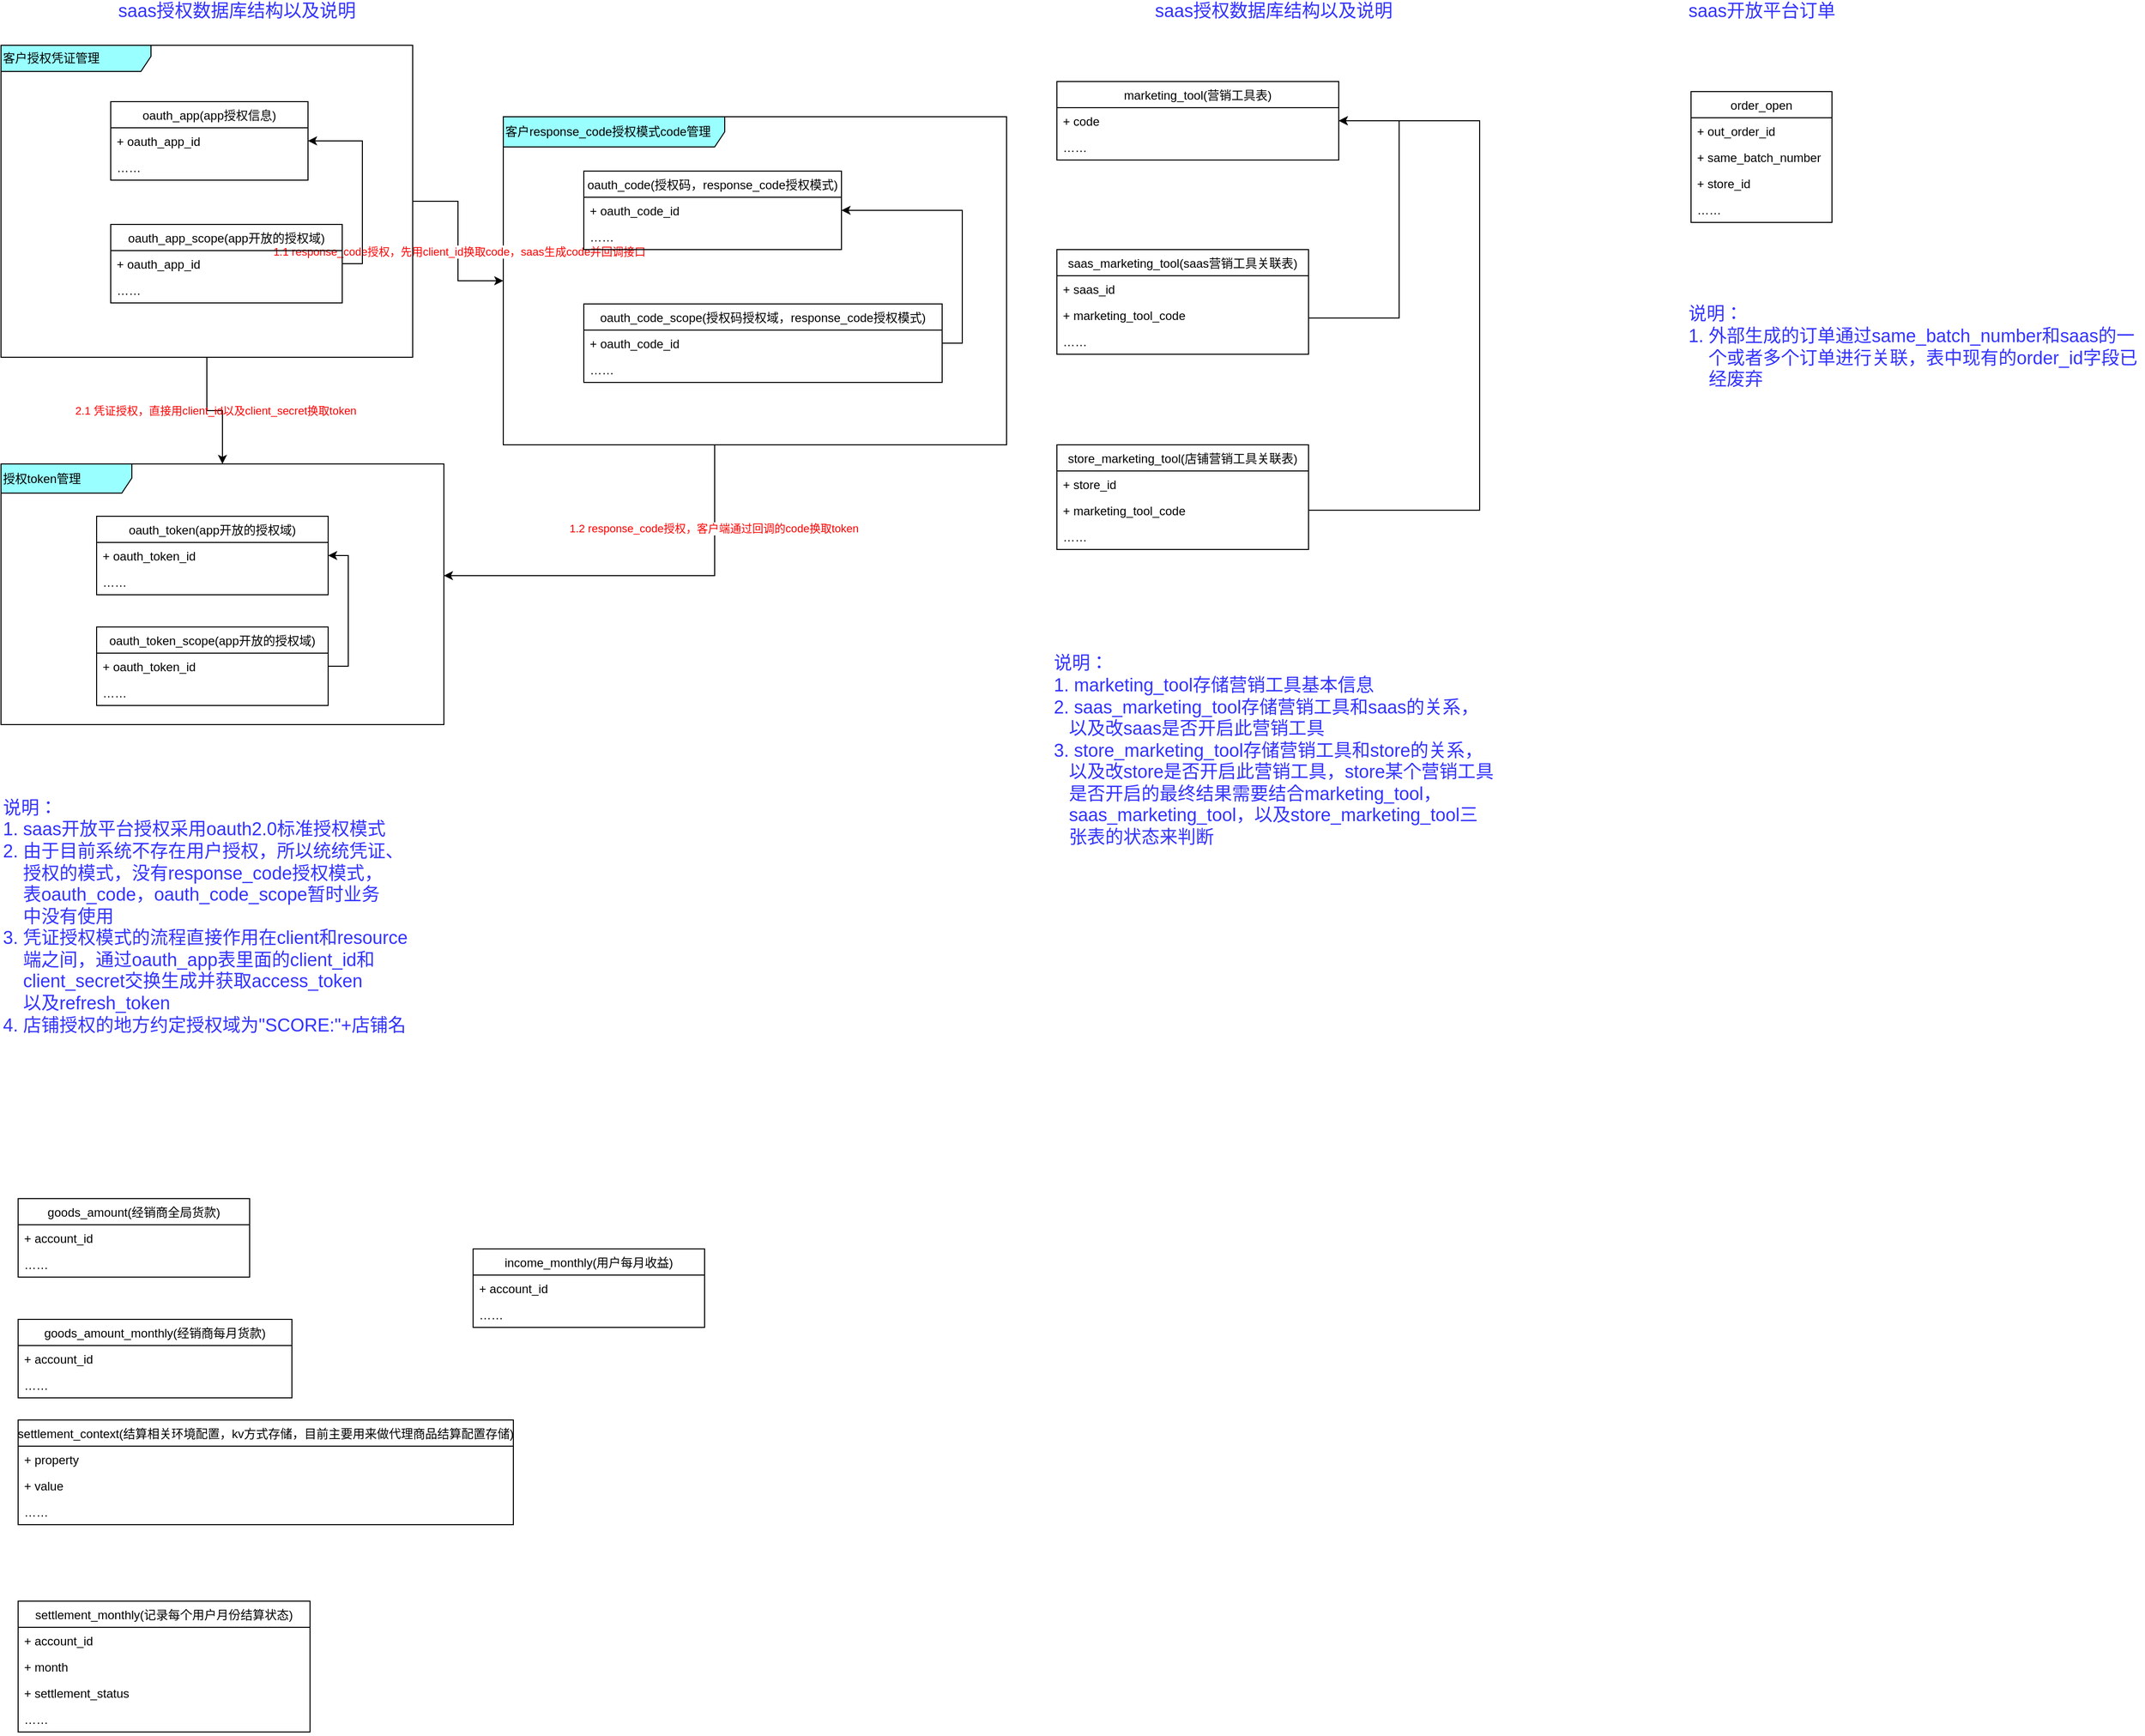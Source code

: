 <mxfile version="14.6.6" type="github">
  <diagram id="8cNXlBiLXLBAkxZQb8D8" name="Page-1">
    <mxGraphModel dx="2249" dy="802" grid="1" gridSize="10" guides="1" tooltips="1" connect="1" arrows="1" fold="1" page="1" pageScale="1" pageWidth="827" pageHeight="1169" math="0" shadow="0">
      <root>
        <mxCell id="0" />
        <mxCell id="1" parent="0" />
        <mxCell id="78lRP6di_E0o8tFX1qry-29" value="授权token管理" style="shape=umlFrame;whiteSpace=wrap;html=1;align=left;width=130;height=29;fillColor=#99FFFF;" parent="1" vertex="1">
          <mxGeometry x="-609" y="500" width="440" height="259" as="geometry" />
        </mxCell>
        <mxCell id="78lRP6di_E0o8tFX1qry-31" style="edgeStyle=orthogonalEdgeStyle;rounded=0;orthogonalLoop=1;jettySize=auto;html=1;" parent="1" source="78lRP6di_E0o8tFX1qry-28" target="78lRP6di_E0o8tFX1qry-29" edge="1">
          <mxGeometry relative="1" as="geometry">
            <Array as="points">
              <mxPoint x="100" y="611" />
            </Array>
          </mxGeometry>
        </mxCell>
        <mxCell id="78lRP6di_E0o8tFX1qry-37" value="1.2 response_code授权，客户端通过回调的code换取token" style="edgeLabel;html=1;align=center;verticalAlign=middle;resizable=0;points=[];fontColor=#FF0000;" parent="78lRP6di_E0o8tFX1qry-31" vertex="1" connectable="0">
          <mxGeometry x="-0.584" y="-1" relative="1" as="geometry">
            <mxPoint as="offset" />
          </mxGeometry>
        </mxCell>
        <mxCell id="78lRP6di_E0o8tFX1qry-28" value="客户response_code授权模式code管理" style="shape=umlFrame;whiteSpace=wrap;html=1;align=left;width=220;height=30;labelBackgroundColor=none;labelBorderColor=none;fillColor=#99FFFF;" parent="1" vertex="1">
          <mxGeometry x="-110" y="155" width="500" height="326" as="geometry" />
        </mxCell>
        <mxCell id="78lRP6di_E0o8tFX1qry-30" style="edgeStyle=orthogonalEdgeStyle;rounded=0;orthogonalLoop=1;jettySize=auto;html=1;" parent="1" source="78lRP6di_E0o8tFX1qry-27" target="78lRP6di_E0o8tFX1qry-28" edge="1">
          <mxGeometry relative="1" as="geometry">
            <Array as="points">
              <mxPoint x="-155" y="239" />
              <mxPoint x="-155" y="318" />
            </Array>
          </mxGeometry>
        </mxCell>
        <mxCell id="78lRP6di_E0o8tFX1qry-36" value="1.1&amp;nbsp;response_code授权，先用client_id换取code，saas生成code并回调接口" style="edgeLabel;html=1;align=center;verticalAlign=middle;resizable=0;points=[];fontColor=#FF0000;" parent="78lRP6di_E0o8tFX1qry-30" vertex="1" connectable="0">
          <mxGeometry x="0.124" y="1" relative="1" as="geometry">
            <mxPoint as="offset" />
          </mxGeometry>
        </mxCell>
        <mxCell id="78lRP6di_E0o8tFX1qry-32" value="2.1&amp;nbsp;凭证授权，直接用client_id以及client_secret换取token" style="edgeStyle=orthogonalEdgeStyle;rounded=0;orthogonalLoop=1;jettySize=auto;html=1;fontColor=#FF0000;labelBackgroundColor=none;" parent="1" source="78lRP6di_E0o8tFX1qry-27" target="78lRP6di_E0o8tFX1qry-29" edge="1">
          <mxGeometry relative="1" as="geometry" />
        </mxCell>
        <mxCell id="78lRP6di_E0o8tFX1qry-27" value="客户授权凭证管理" style="shape=umlFrame;whiteSpace=wrap;html=1;align=left;width=149;height=26;fillColor=#99FFFF;" parent="1" vertex="1">
          <mxGeometry x="-609" y="84" width="409" height="310" as="geometry" />
        </mxCell>
        <mxCell id="y5n3PDEYsCLpKXq8bgqE-3" value="oauth_app(app授权信息)" style="swimlane;fontStyle=0;childLayout=stackLayout;horizontal=1;startSize=26;fillColor=none;horizontalStack=0;resizeParent=1;resizeParentMax=0;resizeLast=0;collapsible=1;marginBottom=0;" parent="1" vertex="1">
          <mxGeometry x="-500" y="140" width="196" height="78" as="geometry" />
        </mxCell>
        <mxCell id="y5n3PDEYsCLpKXq8bgqE-4" value="+ oauth_app_id" style="text;strokeColor=none;fillColor=none;align=left;verticalAlign=top;spacingLeft=4;spacingRight=4;overflow=hidden;rotatable=0;points=[[0,0.5],[1,0.5]];portConstraint=eastwest;" parent="y5n3PDEYsCLpKXq8bgqE-3" vertex="1">
          <mxGeometry y="26" width="196" height="26" as="geometry" />
        </mxCell>
        <mxCell id="y5n3PDEYsCLpKXq8bgqE-7" value="……" style="text;strokeColor=none;fillColor=none;align=left;verticalAlign=top;spacingLeft=4;spacingRight=4;overflow=hidden;rotatable=0;points=[[0,0.5],[1,0.5]];portConstraint=eastwest;" parent="y5n3PDEYsCLpKXq8bgqE-3" vertex="1">
          <mxGeometry y="52" width="196" height="26" as="geometry" />
        </mxCell>
        <mxCell id="y5n3PDEYsCLpKXq8bgqE-8" value="oauth_app_scope(app开放的授权域)" style="swimlane;fontStyle=0;childLayout=stackLayout;horizontal=1;startSize=26;fillColor=none;horizontalStack=0;resizeParent=1;resizeParentMax=0;resizeLast=0;collapsible=1;marginBottom=0;" parent="1" vertex="1">
          <mxGeometry x="-500" y="262" width="230" height="78" as="geometry" />
        </mxCell>
        <mxCell id="y5n3PDEYsCLpKXq8bgqE-9" value="+ oauth_app_id" style="text;strokeColor=none;fillColor=none;align=left;verticalAlign=top;spacingLeft=4;spacingRight=4;overflow=hidden;rotatable=0;points=[[0,0.5],[1,0.5]];portConstraint=eastwest;" parent="y5n3PDEYsCLpKXq8bgqE-8" vertex="1">
          <mxGeometry y="26" width="230" height="26" as="geometry" />
        </mxCell>
        <mxCell id="y5n3PDEYsCLpKXq8bgqE-10" value="……" style="text;strokeColor=none;fillColor=none;align=left;verticalAlign=top;spacingLeft=4;spacingRight=4;overflow=hidden;rotatable=0;points=[[0,0.5],[1,0.5]];portConstraint=eastwest;" parent="y5n3PDEYsCLpKXq8bgqE-8" vertex="1">
          <mxGeometry y="52" width="230" height="26" as="geometry" />
        </mxCell>
        <mxCell id="y5n3PDEYsCLpKXq8bgqE-18" value="oauth_code(授权码，response_code授权模式)" style="swimlane;fontStyle=0;childLayout=stackLayout;horizontal=1;startSize=26;fillColor=none;horizontalStack=0;resizeParent=1;resizeParentMax=0;resizeLast=0;collapsible=1;marginBottom=0;" parent="1" vertex="1">
          <mxGeometry x="-30" y="209" width="256" height="78" as="geometry" />
        </mxCell>
        <mxCell id="y5n3PDEYsCLpKXq8bgqE-19" value="+ oauth_code_id" style="text;strokeColor=none;fillColor=none;align=left;verticalAlign=top;spacingLeft=4;spacingRight=4;overflow=hidden;rotatable=0;points=[[0,0.5],[1,0.5]];portConstraint=eastwest;" parent="y5n3PDEYsCLpKXq8bgqE-18" vertex="1">
          <mxGeometry y="26" width="256" height="26" as="geometry" />
        </mxCell>
        <mxCell id="y5n3PDEYsCLpKXq8bgqE-20" value="……" style="text;strokeColor=none;fillColor=none;align=left;verticalAlign=top;spacingLeft=4;spacingRight=4;overflow=hidden;rotatable=0;points=[[0,0.5],[1,0.5]];portConstraint=eastwest;" parent="y5n3PDEYsCLpKXq8bgqE-18" vertex="1">
          <mxGeometry y="52" width="256" height="26" as="geometry" />
        </mxCell>
        <mxCell id="y5n3PDEYsCLpKXq8bgqE-21" value="oauth_code_scope(授权码授权域，response_code授权模式)" style="swimlane;fontStyle=0;childLayout=stackLayout;horizontal=1;startSize=26;fillColor=none;horizontalStack=0;resizeParent=1;resizeParentMax=0;resizeLast=0;collapsible=1;marginBottom=0;" parent="1" vertex="1">
          <mxGeometry x="-30" y="341" width="356" height="78" as="geometry" />
        </mxCell>
        <mxCell id="y5n3PDEYsCLpKXq8bgqE-22" value="+ oauth_code_id" style="text;strokeColor=none;fillColor=none;align=left;verticalAlign=top;spacingLeft=4;spacingRight=4;overflow=hidden;rotatable=0;points=[[0,0.5],[1,0.5]];portConstraint=eastwest;" parent="y5n3PDEYsCLpKXq8bgqE-21" vertex="1">
          <mxGeometry y="26" width="356" height="26" as="geometry" />
        </mxCell>
        <mxCell id="y5n3PDEYsCLpKXq8bgqE-23" value="……" style="text;strokeColor=none;fillColor=none;align=left;verticalAlign=top;spacingLeft=4;spacingRight=4;overflow=hidden;rotatable=0;points=[[0,0.5],[1,0.5]];portConstraint=eastwest;" parent="y5n3PDEYsCLpKXq8bgqE-21" vertex="1">
          <mxGeometry y="52" width="356" height="26" as="geometry" />
        </mxCell>
        <mxCell id="y5n3PDEYsCLpKXq8bgqE-24" value="oauth_token(app开放的授权域)" style="swimlane;fontStyle=0;childLayout=stackLayout;horizontal=1;startSize=26;fillColor=none;horizontalStack=0;resizeParent=1;resizeParentMax=0;resizeLast=0;collapsible=1;marginBottom=0;" parent="1" vertex="1">
          <mxGeometry x="-514" y="552" width="230" height="78" as="geometry" />
        </mxCell>
        <mxCell id="y5n3PDEYsCLpKXq8bgqE-25" value="+ oauth_token_id" style="text;strokeColor=none;fillColor=none;align=left;verticalAlign=top;spacingLeft=4;spacingRight=4;overflow=hidden;rotatable=0;points=[[0,0.5],[1,0.5]];portConstraint=eastwest;" parent="y5n3PDEYsCLpKXq8bgqE-24" vertex="1">
          <mxGeometry y="26" width="230" height="26" as="geometry" />
        </mxCell>
        <mxCell id="y5n3PDEYsCLpKXq8bgqE-26" value="……" style="text;strokeColor=none;fillColor=none;align=left;verticalAlign=top;spacingLeft=4;spacingRight=4;overflow=hidden;rotatable=0;points=[[0,0.5],[1,0.5]];portConstraint=eastwest;" parent="y5n3PDEYsCLpKXq8bgqE-24" vertex="1">
          <mxGeometry y="52" width="230" height="26" as="geometry" />
        </mxCell>
        <mxCell id="y5n3PDEYsCLpKXq8bgqE-27" value="oauth_token_scope(app开放的授权域)" style="swimlane;fontStyle=0;childLayout=stackLayout;horizontal=1;startSize=26;fillColor=none;horizontalStack=0;resizeParent=1;resizeParentMax=0;resizeLast=0;collapsible=1;marginBottom=0;" parent="1" vertex="1">
          <mxGeometry x="-514" y="662" width="230" height="78" as="geometry" />
        </mxCell>
        <mxCell id="y5n3PDEYsCLpKXq8bgqE-28" value="+ oauth_token_id" style="text;strokeColor=none;fillColor=none;align=left;verticalAlign=top;spacingLeft=4;spacingRight=4;overflow=hidden;rotatable=0;points=[[0,0.5],[1,0.5]];portConstraint=eastwest;" parent="y5n3PDEYsCLpKXq8bgqE-27" vertex="1">
          <mxGeometry y="26" width="230" height="26" as="geometry" />
        </mxCell>
        <mxCell id="y5n3PDEYsCLpKXq8bgqE-29" value="……" style="text;strokeColor=none;fillColor=none;align=left;verticalAlign=top;spacingLeft=4;spacingRight=4;overflow=hidden;rotatable=0;points=[[0,0.5],[1,0.5]];portConstraint=eastwest;" parent="y5n3PDEYsCLpKXq8bgqE-27" vertex="1">
          <mxGeometry y="52" width="230" height="26" as="geometry" />
        </mxCell>
        <mxCell id="y5n3PDEYsCLpKXq8bgqE-30" value="&lt;font style=&quot;font-size: 18px&quot; color=&quot;#3333ff&quot;&gt;saas授权数据库结构以及说明&lt;/font&gt;" style="text;html=1;align=center;verticalAlign=middle;resizable=0;points=[];autosize=1;strokeColor=none;" parent="1" vertex="1">
          <mxGeometry x="-500" y="40" width="250" height="20" as="geometry" />
        </mxCell>
        <mxCell id="y5n3PDEYsCLpKXq8bgqE-31" style="edgeStyle=orthogonalEdgeStyle;rounded=0;orthogonalLoop=1;jettySize=auto;html=1;exitX=1;exitY=0.5;exitDx=0;exitDy=0;entryX=1;entryY=0.5;entryDx=0;entryDy=0;" parent="1" source="y5n3PDEYsCLpKXq8bgqE-9" target="y5n3PDEYsCLpKXq8bgqE-4" edge="1">
          <mxGeometry relative="1" as="geometry" />
        </mxCell>
        <mxCell id="y5n3PDEYsCLpKXq8bgqE-32" style="edgeStyle=orthogonalEdgeStyle;rounded=0;orthogonalLoop=1;jettySize=auto;html=1;exitX=1;exitY=0.5;exitDx=0;exitDy=0;entryX=1;entryY=0.5;entryDx=0;entryDy=0;" parent="1" source="y5n3PDEYsCLpKXq8bgqE-22" target="y5n3PDEYsCLpKXq8bgqE-19" edge="1">
          <mxGeometry relative="1" as="geometry" />
        </mxCell>
        <mxCell id="y5n3PDEYsCLpKXq8bgqE-33" style="edgeStyle=orthogonalEdgeStyle;rounded=0;orthogonalLoop=1;jettySize=auto;html=1;exitX=1;exitY=0.5;exitDx=0;exitDy=0;entryX=1;entryY=0.5;entryDx=0;entryDy=0;" parent="1" source="y5n3PDEYsCLpKXq8bgqE-28" target="y5n3PDEYsCLpKXq8bgqE-25" edge="1">
          <mxGeometry relative="1" as="geometry" />
        </mxCell>
        <mxCell id="y5n3PDEYsCLpKXq8bgqE-34" value="&lt;div style=&quot;&quot;&gt;&lt;span style=&quot;font-size: 18px ; color: rgb(51 , 51 , 255)&quot;&gt;说明：&lt;/span&gt;&lt;/div&gt;&lt;div style=&quot;&quot;&gt;&lt;span style=&quot;font-size: 18px ; color: rgb(51 , 51 , 255)&quot;&gt;1.&amp;nbsp;saas开放平台授权采用oauth2.0标准授权模式&lt;/span&gt;&lt;/div&gt;&lt;div style=&quot;&quot;&gt;&lt;span style=&quot;font-size: 18px ; color: rgb(51 , 51 , 255)&quot;&gt;2. 由于目前系统不存在用户授权，所以统统凭证、&lt;/span&gt;&lt;/div&gt;&lt;div style=&quot;&quot;&gt;&lt;span style=&quot;font-size: 18px ; color: rgb(51 , 51 , 255)&quot;&gt;&amp;nbsp; &amp;nbsp; 授权的模式，没有response_code授权模式，&lt;/span&gt;&lt;/div&gt;&lt;div style=&quot;&quot;&gt;&lt;span style=&quot;font-size: 18px ; color: rgb(51 , 51 , 255)&quot;&gt;&amp;nbsp; &amp;nbsp; 表oauth_code，oauth_code_scope暂时业务&lt;/span&gt;&lt;/div&gt;&lt;div style=&quot;&quot;&gt;&lt;span style=&quot;font-size: 18px ; color: rgb(51 , 51 , 255)&quot;&gt;&amp;nbsp; &amp;nbsp; 中没有使用&lt;/span&gt;&lt;/div&gt;&lt;div style=&quot;&quot;&gt;&lt;span style=&quot;font-size: 18px ; color: rgb(51 , 51 , 255)&quot;&gt;3.&amp;nbsp;凭证授权模式的流程直接作用在client和resource&lt;/span&gt;&lt;/div&gt;&lt;div style=&quot;&quot;&gt;&lt;span style=&quot;font-size: 18px ; color: rgb(51 , 51 , 255)&quot;&gt;&amp;nbsp; &amp;nbsp; 端之间，通过oauth_app表里面的client_id和&lt;/span&gt;&lt;/div&gt;&lt;div style=&quot;&quot;&gt;&lt;span style=&quot;font-size: 18px ; color: rgb(51 , 51 , 255)&quot;&gt;&amp;nbsp; &amp;nbsp; client_secret交换生成并获取access_token&lt;/span&gt;&lt;/div&gt;&lt;div style=&quot;&quot;&gt;&lt;span style=&quot;font-size: 18px ; color: rgb(51 , 51 , 255)&quot;&gt;&amp;nbsp; &amp;nbsp; 以及refresh_token&lt;/span&gt;&lt;/div&gt;&lt;div style=&quot;&quot;&gt;&lt;span style=&quot;font-size: 18px ; color: rgb(51 , 51 , 255)&quot;&gt;4.&amp;nbsp;店铺授权的地方约定授权域为&quot;SCORE:&quot;+店铺名&lt;/span&gt;&lt;/div&gt;" style="text;html=1;align=left;verticalAlign=middle;resizable=0;points=[];autosize=1;strokeColor=none;" parent="1" vertex="1">
          <mxGeometry x="-609" y="860" width="420" height="180" as="geometry" />
        </mxCell>
        <mxCell id="78lRP6di_E0o8tFX1qry-1" value="marketing_tool(营销工具表)" style="swimlane;fontStyle=0;childLayout=stackLayout;horizontal=1;startSize=26;fillColor=none;horizontalStack=0;resizeParent=1;resizeParentMax=0;resizeLast=0;collapsible=1;marginBottom=0;" parent="1" vertex="1">
          <mxGeometry x="440" y="120" width="280" height="78" as="geometry" />
        </mxCell>
        <mxCell id="78lRP6di_E0o8tFX1qry-2" value="+ code" style="text;strokeColor=none;fillColor=none;align=left;verticalAlign=top;spacingLeft=4;spacingRight=4;overflow=hidden;rotatable=0;points=[[0,0.5],[1,0.5]];portConstraint=eastwest;" parent="78lRP6di_E0o8tFX1qry-1" vertex="1">
          <mxGeometry y="26" width="280" height="26" as="geometry" />
        </mxCell>
        <mxCell id="78lRP6di_E0o8tFX1qry-13" value="……" style="text;strokeColor=none;fillColor=none;align=left;verticalAlign=top;spacingLeft=4;spacingRight=4;overflow=hidden;rotatable=0;points=[[0,0.5],[1,0.5]];portConstraint=eastwest;" parent="78lRP6di_E0o8tFX1qry-1" vertex="1">
          <mxGeometry y="52" width="280" height="26" as="geometry" />
        </mxCell>
        <mxCell id="78lRP6di_E0o8tFX1qry-5" value="saas_marketing_tool(saas营销工具关联表)" style="swimlane;fontStyle=0;childLayout=stackLayout;horizontal=1;startSize=26;fillColor=none;horizontalStack=0;resizeParent=1;resizeParentMax=0;resizeLast=0;collapsible=1;marginBottom=0;" parent="1" vertex="1">
          <mxGeometry x="440" y="287" width="250" height="104" as="geometry" />
        </mxCell>
        <mxCell id="78lRP6di_E0o8tFX1qry-6" value="+ saas_id" style="text;strokeColor=none;fillColor=none;align=left;verticalAlign=top;spacingLeft=4;spacingRight=4;overflow=hidden;rotatable=0;points=[[0,0.5],[1,0.5]];portConstraint=eastwest;" parent="78lRP6di_E0o8tFX1qry-5" vertex="1">
          <mxGeometry y="26" width="250" height="26" as="geometry" />
        </mxCell>
        <mxCell id="78lRP6di_E0o8tFX1qry-7" value="+ marketing_tool_code" style="text;strokeColor=none;fillColor=none;align=left;verticalAlign=top;spacingLeft=4;spacingRight=4;overflow=hidden;rotatable=0;points=[[0,0.5],[1,0.5]];portConstraint=eastwest;" parent="78lRP6di_E0o8tFX1qry-5" vertex="1">
          <mxGeometry y="52" width="250" height="26" as="geometry" />
        </mxCell>
        <mxCell id="78lRP6di_E0o8tFX1qry-8" value="……" style="text;strokeColor=none;fillColor=none;align=left;verticalAlign=top;spacingLeft=4;spacingRight=4;overflow=hidden;rotatable=0;points=[[0,0.5],[1,0.5]];portConstraint=eastwest;" parent="78lRP6di_E0o8tFX1qry-5" vertex="1">
          <mxGeometry y="78" width="250" height="26" as="geometry" />
        </mxCell>
        <mxCell id="78lRP6di_E0o8tFX1qry-9" value="store_marketing_tool(店铺营销工具关联表)" style="swimlane;fontStyle=0;childLayout=stackLayout;horizontal=1;startSize=26;fillColor=none;horizontalStack=0;resizeParent=1;resizeParentMax=0;resizeLast=0;collapsible=1;marginBottom=0;" parent="1" vertex="1">
          <mxGeometry x="440" y="481" width="250" height="104" as="geometry" />
        </mxCell>
        <mxCell id="78lRP6di_E0o8tFX1qry-10" value="+ store_id" style="text;strokeColor=none;fillColor=none;align=left;verticalAlign=top;spacingLeft=4;spacingRight=4;overflow=hidden;rotatable=0;points=[[0,0.5],[1,0.5]];portConstraint=eastwest;" parent="78lRP6di_E0o8tFX1qry-9" vertex="1">
          <mxGeometry y="26" width="250" height="26" as="geometry" />
        </mxCell>
        <mxCell id="78lRP6di_E0o8tFX1qry-11" value="+ marketing_tool_code" style="text;strokeColor=none;fillColor=none;align=left;verticalAlign=top;spacingLeft=4;spacingRight=4;overflow=hidden;rotatable=0;points=[[0,0.5],[1,0.5]];portConstraint=eastwest;" parent="78lRP6di_E0o8tFX1qry-9" vertex="1">
          <mxGeometry y="52" width="250" height="26" as="geometry" />
        </mxCell>
        <mxCell id="78lRP6di_E0o8tFX1qry-12" value="……" style="text;strokeColor=none;fillColor=none;align=left;verticalAlign=top;spacingLeft=4;spacingRight=4;overflow=hidden;rotatable=0;points=[[0,0.5],[1,0.5]];portConstraint=eastwest;" parent="78lRP6di_E0o8tFX1qry-9" vertex="1">
          <mxGeometry y="78" width="250" height="26" as="geometry" />
        </mxCell>
        <mxCell id="78lRP6di_E0o8tFX1qry-15" style="edgeStyle=orthogonalEdgeStyle;rounded=0;orthogonalLoop=1;jettySize=auto;html=1;exitX=1;exitY=0.5;exitDx=0;exitDy=0;entryX=1;entryY=0.5;entryDx=0;entryDy=0;" parent="1" source="78lRP6di_E0o8tFX1qry-11" target="78lRP6di_E0o8tFX1qry-2" edge="1">
          <mxGeometry relative="1" as="geometry">
            <Array as="points">
              <mxPoint x="860" y="546" />
              <mxPoint x="860" y="159" />
            </Array>
          </mxGeometry>
        </mxCell>
        <mxCell id="78lRP6di_E0o8tFX1qry-17" style="edgeStyle=orthogonalEdgeStyle;rounded=0;orthogonalLoop=1;jettySize=auto;html=1;exitX=1;exitY=0.5;exitDx=0;exitDy=0;entryX=1;entryY=0.5;entryDx=0;entryDy=0;" parent="1" source="78lRP6di_E0o8tFX1qry-7" target="78lRP6di_E0o8tFX1qry-2" edge="1">
          <mxGeometry relative="1" as="geometry">
            <Array as="points">
              <mxPoint x="780" y="355" />
              <mxPoint x="780" y="159" />
            </Array>
          </mxGeometry>
        </mxCell>
        <mxCell id="78lRP6di_E0o8tFX1qry-18" value="&lt;font style=&quot;font-size: 18px&quot; color=&quot;#3333ff&quot;&gt;saas授权数据库结构以及说明&lt;/font&gt;" style="text;html=1;align=center;verticalAlign=middle;resizable=0;points=[];autosize=1;strokeColor=none;" parent="1" vertex="1">
          <mxGeometry x="530" y="40" width="250" height="20" as="geometry" />
        </mxCell>
        <mxCell id="78lRP6di_E0o8tFX1qry-19" value="&lt;div style=&quot;text-align: left&quot;&gt;&lt;span style=&quot;font-size: 18px ; color: rgb(51 , 51 , 255)&quot;&gt;说明：&lt;/span&gt;&lt;/div&gt;&lt;div style=&quot;text-align: left&quot;&gt;&lt;span style=&quot;font-size: 18px ; color: rgb(51 , 51 , 255)&quot;&gt;1.&amp;nbsp;marketing_tool存储营销工具基本信息&lt;br&gt;2. saas_marketing_tool存储营销工具和saas的关系，&lt;br&gt;&amp;nbsp; &amp;nbsp;以及改saas是否开启此营销工具&lt;br&gt;&lt;/span&gt;&lt;span style=&quot;color: rgb(51 , 51 , 255) ; font-size: 18px&quot;&gt;3.&amp;nbsp;store_marketing_tool存储营销工具和store的关系，&lt;br&gt;&amp;nbsp; &amp;nbsp;以及改store是否开启此营销工具，store某个营销工具&lt;/span&gt;&lt;/div&gt;&lt;div style=&quot;text-align: left&quot;&gt;&lt;span style=&quot;color: rgb(51 , 51 , 255) ; font-size: 18px&quot;&gt;&amp;nbsp; &amp;nbsp;是否开启的最终结果需要结合marketing_tool，&lt;/span&gt;&lt;/div&gt;&lt;div style=&quot;text-align: left&quot;&gt;&lt;span style=&quot;color: rgb(51 , 51 , 255) ; font-size: 18px&quot;&gt;&amp;nbsp; &amp;nbsp;saas_marketing_tool，以及store_marketing_tool三&lt;/span&gt;&lt;/div&gt;&lt;div style=&quot;text-align: left&quot;&gt;&lt;span style=&quot;color: rgb(51 , 51 , 255) ; font-size: 18px&quot;&gt;&amp;nbsp; &amp;nbsp;张表的状态来判断&lt;/span&gt;&lt;br style=&quot;color: rgb(51 , 51 , 255) ; font-size: 18px&quot;&gt;&lt;/div&gt;" style="text;html=1;align=center;verticalAlign=middle;resizable=0;points=[];autosize=1;strokeColor=none;" parent="1" vertex="1">
          <mxGeometry x="430" y="710" width="450" height="150" as="geometry" />
        </mxCell>
        <mxCell id="78lRP6di_E0o8tFX1qry-20" value="&lt;font color=&quot;#3333ff&quot;&gt;&lt;span style=&quot;font-size: 18px&quot;&gt;saas开放平台订单&lt;/span&gt;&lt;/font&gt;" style="text;html=1;align=center;verticalAlign=middle;resizable=0;points=[];autosize=1;strokeColor=none;" parent="1" vertex="1">
          <mxGeometry x="1060" y="40" width="160" height="20" as="geometry" />
        </mxCell>
        <mxCell id="78lRP6di_E0o8tFX1qry-21" value="order_open" style="swimlane;fontStyle=0;childLayout=stackLayout;horizontal=1;startSize=26;fillColor=none;horizontalStack=0;resizeParent=1;resizeParentMax=0;resizeLast=0;collapsible=1;marginBottom=0;" parent="1" vertex="1">
          <mxGeometry x="1070" y="130" width="140" height="130" as="geometry" />
        </mxCell>
        <mxCell id="78lRP6di_E0o8tFX1qry-22" value="+ out_order_id" style="text;strokeColor=none;fillColor=none;align=left;verticalAlign=top;spacingLeft=4;spacingRight=4;overflow=hidden;rotatable=0;points=[[0,0.5],[1,0.5]];portConstraint=eastwest;" parent="78lRP6di_E0o8tFX1qry-21" vertex="1">
          <mxGeometry y="26" width="140" height="26" as="geometry" />
        </mxCell>
        <mxCell id="78lRP6di_E0o8tFX1qry-24" value="+ same_batch_number" style="text;strokeColor=none;fillColor=none;align=left;verticalAlign=top;spacingLeft=4;spacingRight=4;overflow=hidden;rotatable=0;points=[[0,0.5],[1,0.5]];portConstraint=eastwest;" parent="78lRP6di_E0o8tFX1qry-21" vertex="1">
          <mxGeometry y="52" width="140" height="26" as="geometry" />
        </mxCell>
        <mxCell id="78lRP6di_E0o8tFX1qry-25" value="+ store_id" style="text;strokeColor=none;fillColor=none;align=left;verticalAlign=top;spacingLeft=4;spacingRight=4;overflow=hidden;rotatable=0;points=[[0,0.5],[1,0.5]];portConstraint=eastwest;" parent="78lRP6di_E0o8tFX1qry-21" vertex="1">
          <mxGeometry y="78" width="140" height="26" as="geometry" />
        </mxCell>
        <mxCell id="78lRP6di_E0o8tFX1qry-23" value="……" style="text;strokeColor=none;fillColor=none;align=left;verticalAlign=top;spacingLeft=4;spacingRight=4;overflow=hidden;rotatable=0;points=[[0,0.5],[1,0.5]];portConstraint=eastwest;" parent="78lRP6di_E0o8tFX1qry-21" vertex="1">
          <mxGeometry y="104" width="140" height="26" as="geometry" />
        </mxCell>
        <mxCell id="78lRP6di_E0o8tFX1qry-26" value="&lt;div style=&quot;text-align: left&quot;&gt;&lt;span style=&quot;font-size: 18px ; color: rgb(51 , 51 , 255)&quot;&gt;说明：&lt;/span&gt;&lt;/div&gt;&lt;div style=&quot;text-align: left&quot;&gt;&lt;span style=&quot;font-size: 18px ; color: rgb(51 , 51 , 255)&quot;&gt;1.&amp;nbsp;外部生成的订单通过same_batch_number和saas的一&lt;/span&gt;&lt;/div&gt;&lt;div style=&quot;text-align: left&quot;&gt;&lt;span style=&quot;font-size: 18px ; color: rgb(51 , 51 , 255)&quot;&gt;&amp;nbsp; &amp;nbsp; 个或者多个订单进行关联，&lt;/span&gt;&lt;span style=&quot;color: rgb(51 , 51 , 255) ; font-size: 18px&quot;&gt;表中现有的order_id字段&lt;/span&gt;&lt;span style=&quot;color: rgb(51 , 51 , 255) ; font-size: 18px&quot;&gt;已&lt;/span&gt;&lt;/div&gt;&lt;div style=&quot;text-align: left&quot;&gt;&lt;span style=&quot;color: rgb(51 , 51 , 255) ; font-size: 18px&quot;&gt;&amp;nbsp; &amp;nbsp; 经废弃&lt;/span&gt;&lt;/div&gt;" style="text;html=1;align=center;verticalAlign=middle;resizable=0;points=[];autosize=1;strokeColor=none;" parent="1" vertex="1">
          <mxGeometry x="1060" y="349" width="460" height="70" as="geometry" />
        </mxCell>
        <mxCell id="i8r9v-NDTMNt73W6e1mo-1" value="settlement_context(结算相关环境配置，kv方式存储，目前主要用来做代理商品结算配置存储)" style="swimlane;fontStyle=0;childLayout=stackLayout;horizontal=1;startSize=26;fillColor=none;horizontalStack=0;resizeParent=1;resizeParentMax=0;resizeLast=0;collapsible=1;marginBottom=0;" parent="1" vertex="1">
          <mxGeometry x="-592" y="1450" width="492" height="104" as="geometry" />
        </mxCell>
        <mxCell id="i8r9v-NDTMNt73W6e1mo-2" value="+ property" style="text;strokeColor=none;fillColor=none;align=left;verticalAlign=top;spacingLeft=4;spacingRight=4;overflow=hidden;rotatable=0;points=[[0,0.5],[1,0.5]];portConstraint=eastwest;" parent="i8r9v-NDTMNt73W6e1mo-1" vertex="1">
          <mxGeometry y="26" width="492" height="26" as="geometry" />
        </mxCell>
        <mxCell id="i8r9v-NDTMNt73W6e1mo-3" value="+ value" style="text;strokeColor=none;fillColor=none;align=left;verticalAlign=top;spacingLeft=4;spacingRight=4;overflow=hidden;rotatable=0;points=[[0,0.5],[1,0.5]];portConstraint=eastwest;" parent="i8r9v-NDTMNt73W6e1mo-1" vertex="1">
          <mxGeometry y="52" width="492" height="26" as="geometry" />
        </mxCell>
        <mxCell id="i8r9v-NDTMNt73W6e1mo-4" value="……" style="text;strokeColor=none;fillColor=none;align=left;verticalAlign=top;spacingLeft=4;spacingRight=4;overflow=hidden;rotatable=0;points=[[0,0.5],[1,0.5]];portConstraint=eastwest;" parent="i8r9v-NDTMNt73W6e1mo-1" vertex="1">
          <mxGeometry y="78" width="492" height="26" as="geometry" />
        </mxCell>
        <mxCell id="PSnNEIr_YmE9VNYy7DB6-1" value="settlement_monthly(记录每个用户月份结算状态)" style="swimlane;fontStyle=0;childLayout=stackLayout;horizontal=1;startSize=26;fillColor=none;horizontalStack=0;resizeParent=1;resizeParentMax=0;resizeLast=0;collapsible=1;marginBottom=0;" vertex="1" parent="1">
          <mxGeometry x="-592" y="1630" width="290" height="130" as="geometry" />
        </mxCell>
        <mxCell id="PSnNEIr_YmE9VNYy7DB6-2" value="+ account_id" style="text;strokeColor=none;fillColor=none;align=left;verticalAlign=top;spacingLeft=4;spacingRight=4;overflow=hidden;rotatable=0;points=[[0,0.5],[1,0.5]];portConstraint=eastwest;" vertex="1" parent="PSnNEIr_YmE9VNYy7DB6-1">
          <mxGeometry y="26" width="290" height="26" as="geometry" />
        </mxCell>
        <mxCell id="PSnNEIr_YmE9VNYy7DB6-3" value="+ month" style="text;strokeColor=none;fillColor=none;align=left;verticalAlign=top;spacingLeft=4;spacingRight=4;overflow=hidden;rotatable=0;points=[[0,0.5],[1,0.5]];portConstraint=eastwest;" vertex="1" parent="PSnNEIr_YmE9VNYy7DB6-1">
          <mxGeometry y="52" width="290" height="26" as="geometry" />
        </mxCell>
        <mxCell id="PSnNEIr_YmE9VNYy7DB6-5" value="+ settlement_status" style="text;strokeColor=none;fillColor=none;align=left;verticalAlign=top;spacingLeft=4;spacingRight=4;overflow=hidden;rotatable=0;points=[[0,0.5],[1,0.5]];portConstraint=eastwest;" vertex="1" parent="PSnNEIr_YmE9VNYy7DB6-1">
          <mxGeometry y="78" width="290" height="26" as="geometry" />
        </mxCell>
        <mxCell id="PSnNEIr_YmE9VNYy7DB6-4" value="……" style="text;strokeColor=none;fillColor=none;align=left;verticalAlign=top;spacingLeft=4;spacingRight=4;overflow=hidden;rotatable=0;points=[[0,0.5],[1,0.5]];portConstraint=eastwest;" vertex="1" parent="PSnNEIr_YmE9VNYy7DB6-1">
          <mxGeometry y="104" width="290" height="26" as="geometry" />
        </mxCell>
        <mxCell id="PSnNEIr_YmE9VNYy7DB6-6" value="goods_amount(经销商全局货款)" style="swimlane;fontStyle=0;childLayout=stackLayout;horizontal=1;startSize=26;fillColor=none;horizontalStack=0;resizeParent=1;resizeParentMax=0;resizeLast=0;collapsible=1;marginBottom=0;" vertex="1" parent="1">
          <mxGeometry x="-592" y="1230" width="230" height="78" as="geometry" />
        </mxCell>
        <mxCell id="PSnNEIr_YmE9VNYy7DB6-7" value="+ account_id" style="text;strokeColor=none;fillColor=none;align=left;verticalAlign=top;spacingLeft=4;spacingRight=4;overflow=hidden;rotatable=0;points=[[0,0.5],[1,0.5]];portConstraint=eastwest;" vertex="1" parent="PSnNEIr_YmE9VNYy7DB6-6">
          <mxGeometry y="26" width="230" height="26" as="geometry" />
        </mxCell>
        <mxCell id="PSnNEIr_YmE9VNYy7DB6-10" value="……" style="text;strokeColor=none;fillColor=none;align=left;verticalAlign=top;spacingLeft=4;spacingRight=4;overflow=hidden;rotatable=0;points=[[0,0.5],[1,0.5]];portConstraint=eastwest;" vertex="1" parent="PSnNEIr_YmE9VNYy7DB6-6">
          <mxGeometry y="52" width="230" height="26" as="geometry" />
        </mxCell>
        <mxCell id="PSnNEIr_YmE9VNYy7DB6-11" value="goods_amount_monthly(经销商每月货款)" style="swimlane;fontStyle=0;childLayout=stackLayout;horizontal=1;startSize=26;fillColor=none;horizontalStack=0;resizeParent=1;resizeParentMax=0;resizeLast=0;collapsible=1;marginBottom=0;" vertex="1" parent="1">
          <mxGeometry x="-592" y="1350" width="272" height="78" as="geometry" />
        </mxCell>
        <mxCell id="PSnNEIr_YmE9VNYy7DB6-12" value="+ account_id" style="text;strokeColor=none;fillColor=none;align=left;verticalAlign=top;spacingLeft=4;spacingRight=4;overflow=hidden;rotatable=0;points=[[0,0.5],[1,0.5]];portConstraint=eastwest;" vertex="1" parent="PSnNEIr_YmE9VNYy7DB6-11">
          <mxGeometry y="26" width="272" height="26" as="geometry" />
        </mxCell>
        <mxCell id="PSnNEIr_YmE9VNYy7DB6-13" value="……" style="text;strokeColor=none;fillColor=none;align=left;verticalAlign=top;spacingLeft=4;spacingRight=4;overflow=hidden;rotatable=0;points=[[0,0.5],[1,0.5]];portConstraint=eastwest;" vertex="1" parent="PSnNEIr_YmE9VNYy7DB6-11">
          <mxGeometry y="52" width="272" height="26" as="geometry" />
        </mxCell>
        <mxCell id="PSnNEIr_YmE9VNYy7DB6-14" value="income_monthly(用户每月收益)" style="swimlane;fontStyle=0;childLayout=stackLayout;horizontal=1;startSize=26;fillColor=none;horizontalStack=0;resizeParent=1;resizeParentMax=0;resizeLast=0;collapsible=1;marginBottom=0;" vertex="1" parent="1">
          <mxGeometry x="-140" y="1280" width="230" height="78" as="geometry" />
        </mxCell>
        <mxCell id="PSnNEIr_YmE9VNYy7DB6-15" value="+ account_id" style="text;strokeColor=none;fillColor=none;align=left;verticalAlign=top;spacingLeft=4;spacingRight=4;overflow=hidden;rotatable=0;points=[[0,0.5],[1,0.5]];portConstraint=eastwest;" vertex="1" parent="PSnNEIr_YmE9VNYy7DB6-14">
          <mxGeometry y="26" width="230" height="26" as="geometry" />
        </mxCell>
        <mxCell id="PSnNEIr_YmE9VNYy7DB6-16" value="……" style="text;strokeColor=none;fillColor=none;align=left;verticalAlign=top;spacingLeft=4;spacingRight=4;overflow=hidden;rotatable=0;points=[[0,0.5],[1,0.5]];portConstraint=eastwest;" vertex="1" parent="PSnNEIr_YmE9VNYy7DB6-14">
          <mxGeometry y="52" width="230" height="26" as="geometry" />
        </mxCell>
      </root>
    </mxGraphModel>
  </diagram>
</mxfile>
